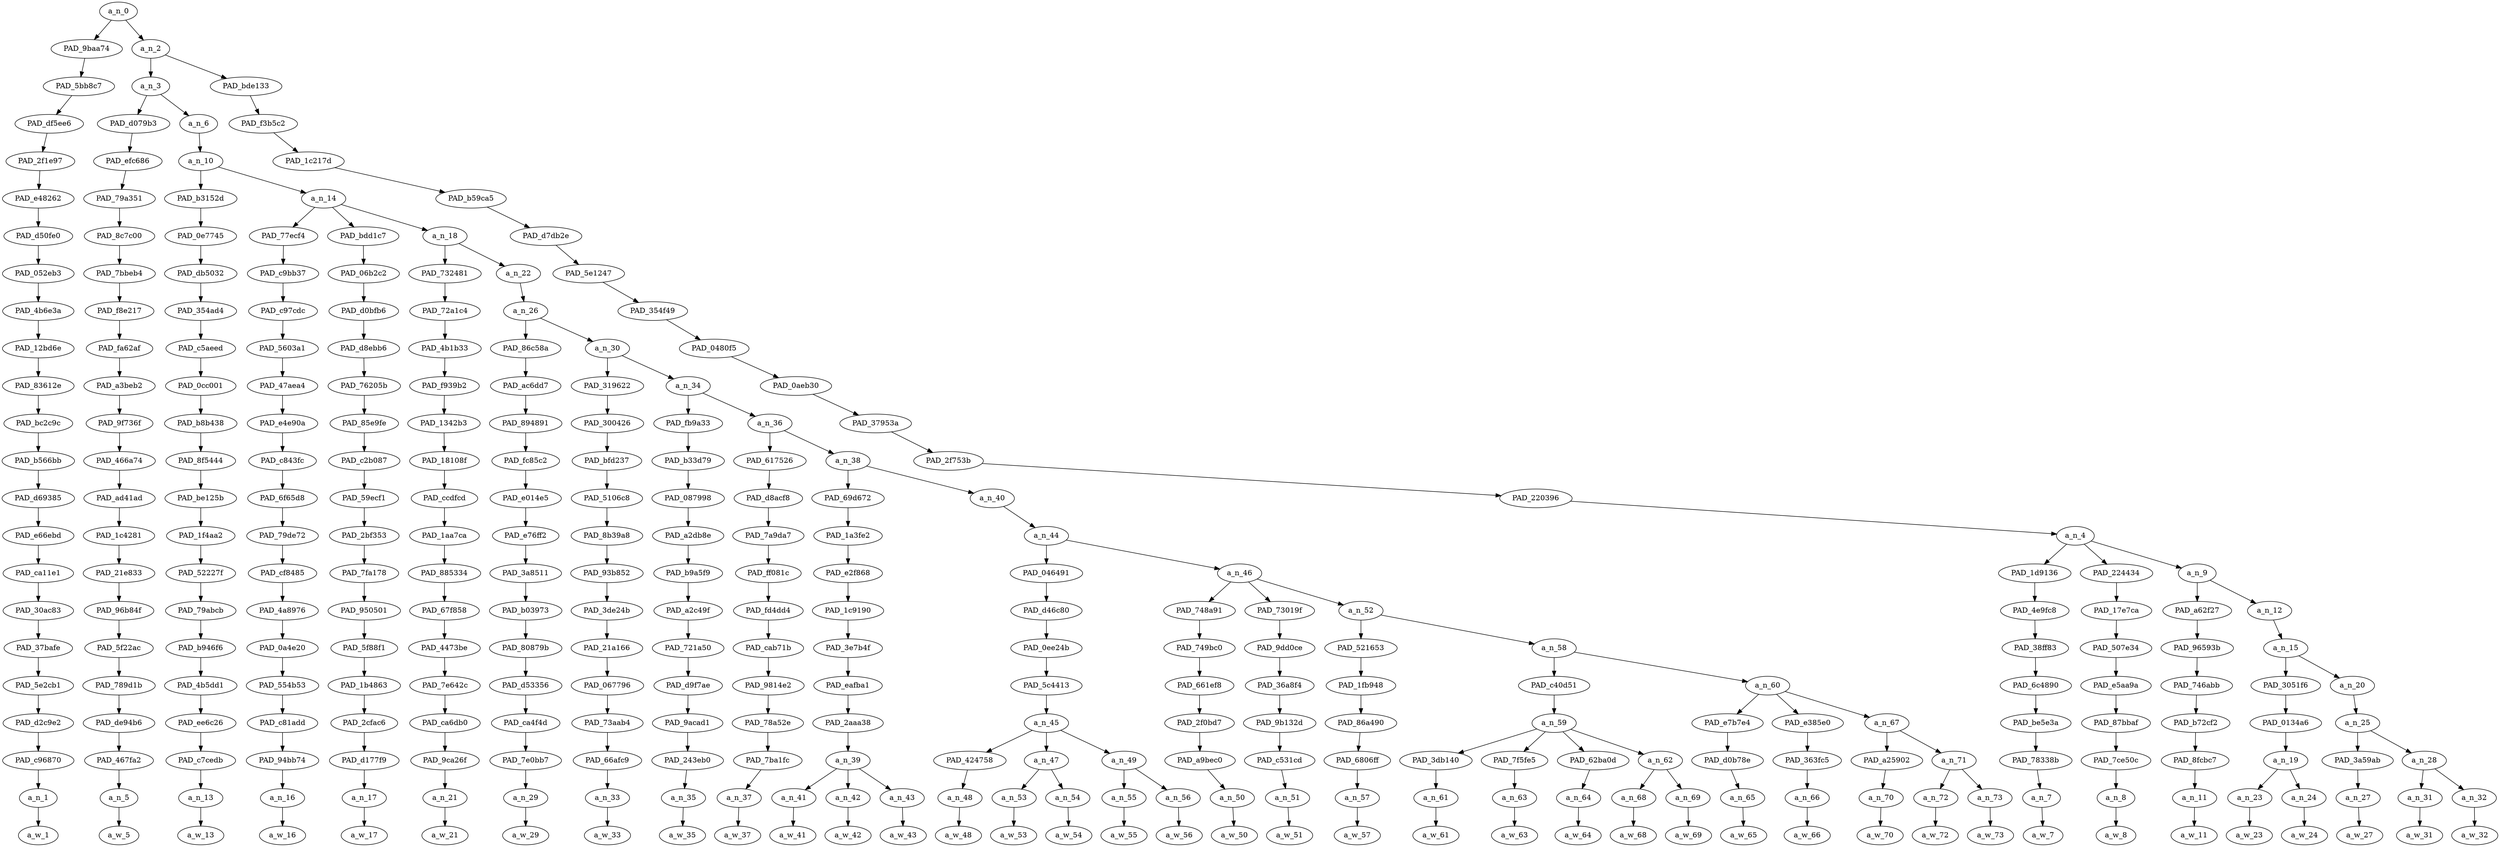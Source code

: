 strict digraph "" {
	a_n_0	[div_dir=1,
		index=0,
		level=22,
		pos="8.632302178276909,22!",
		text_span="[0, 1, 2, 3, 4, 5, 6, 7, 8, 9, 10, 11, 12, 13, 14, 15, 16, 17, 18, 19, 20, 21, 22, 23, 24, 25, 26, 27, 28, 29, 30, 31, 32, 33, 34, \
35, 36, 37, 38]",
		value=1.00000002];
	PAD_9baa74	[div_dir=1,
		index=0,
		level=21,
		pos="0.0,21!",
		text_span="[0]",
		value=0.03642906];
	a_n_0 -> PAD_9baa74;
	a_n_2	[div_dir=1,
		index=1,
		level=21,
		pos="17.264604356553818,21!",
		text_span="[1, 2, 3, 4, 5, 6, 7, 8, 9, 10, 11, 12, 13, 14, 15, 16, 17, 18, 19, 20, 21, 22, 23, 24, 25, 26, 27, 28, 29, 30, 31, 32, 33, 34, \
35, 36, 37, 38]",
		value=0.96317764];
	a_n_0 -> a_n_2;
	PAD_5bb8c7	[div_dir=1,
		index=0,
		level=20,
		pos="0.0,20!",
		text_span="[0]",
		value=0.03642906];
	PAD_9baa74 -> PAD_5bb8c7;
	PAD_df5ee6	[div_dir=1,
		index=0,
		level=19,
		pos="0.0,19!",
		text_span="[0]",
		value=0.03642906];
	PAD_5bb8c7 -> PAD_df5ee6;
	PAD_2f1e97	[div_dir=1,
		index=0,
		level=18,
		pos="0.0,18!",
		text_span="[0]",
		value=0.03642906];
	PAD_df5ee6 -> PAD_2f1e97;
	PAD_e48262	[div_dir=1,
		index=0,
		level=17,
		pos="0.0,17!",
		text_span="[0]",
		value=0.03642906];
	PAD_2f1e97 -> PAD_e48262;
	PAD_d50fe0	[div_dir=1,
		index=0,
		level=16,
		pos="0.0,16!",
		text_span="[0]",
		value=0.03642906];
	PAD_e48262 -> PAD_d50fe0;
	PAD_052eb3	[div_dir=1,
		index=0,
		level=15,
		pos="0.0,15!",
		text_span="[0]",
		value=0.03642906];
	PAD_d50fe0 -> PAD_052eb3;
	PAD_4b6e3a	[div_dir=1,
		index=0,
		level=14,
		pos="0.0,14!",
		text_span="[0]",
		value=0.03642906];
	PAD_052eb3 -> PAD_4b6e3a;
	PAD_12bd6e	[div_dir=1,
		index=0,
		level=13,
		pos="0.0,13!",
		text_span="[0]",
		value=0.03642906];
	PAD_4b6e3a -> PAD_12bd6e;
	PAD_83612e	[div_dir=1,
		index=0,
		level=12,
		pos="0.0,12!",
		text_span="[0]",
		value=0.03642906];
	PAD_12bd6e -> PAD_83612e;
	PAD_bc2c9c	[div_dir=1,
		index=0,
		level=11,
		pos="0.0,11!",
		text_span="[0]",
		value=0.03642906];
	PAD_83612e -> PAD_bc2c9c;
	PAD_b566bb	[div_dir=1,
		index=0,
		level=10,
		pos="0.0,10!",
		text_span="[0]",
		value=0.03642906];
	PAD_bc2c9c -> PAD_b566bb;
	PAD_d69385	[div_dir=1,
		index=0,
		level=9,
		pos="0.0,9!",
		text_span="[0]",
		value=0.03642906];
	PAD_b566bb -> PAD_d69385;
	PAD_e66ebd	[div_dir=1,
		index=0,
		level=8,
		pos="0.0,8!",
		text_span="[0]",
		value=0.03642906];
	PAD_d69385 -> PAD_e66ebd;
	PAD_ca11e1	[div_dir=1,
		index=0,
		level=7,
		pos="0.0,7!",
		text_span="[0]",
		value=0.03642906];
	PAD_e66ebd -> PAD_ca11e1;
	PAD_30ac83	[div_dir=1,
		index=0,
		level=6,
		pos="0.0,6!",
		text_span="[0]",
		value=0.03642906];
	PAD_ca11e1 -> PAD_30ac83;
	PAD_37bafe	[div_dir=1,
		index=0,
		level=5,
		pos="0.0,5!",
		text_span="[0]",
		value=0.03642906];
	PAD_30ac83 -> PAD_37bafe;
	PAD_5e2cb1	[div_dir=1,
		index=0,
		level=4,
		pos="0.0,4!",
		text_span="[0]",
		value=0.03642906];
	PAD_37bafe -> PAD_5e2cb1;
	PAD_d2c9e2	[div_dir=1,
		index=0,
		level=3,
		pos="0.0,3!",
		text_span="[0]",
		value=0.03642906];
	PAD_5e2cb1 -> PAD_d2c9e2;
	PAD_c96870	[div_dir=1,
		index=0,
		level=2,
		pos="0.0,2!",
		text_span="[0]",
		value=0.03642906];
	PAD_d2c9e2 -> PAD_c96870;
	a_n_1	[div_dir=1,
		index=0,
		level=1,
		pos="0.0,1!",
		text_span="[0]",
		value=0.03642906];
	PAD_c96870 -> a_n_1;
	a_w_1	[div_dir=0,
		index=0,
		level=0,
		pos="0,0!",
		text_span="[0]",
		value=whore];
	a_n_1 -> a_w_1;
	a_n_3	[div_dir=1,
		index=1,
		level=20,
		pos="2.091708713107639,20!",
		text_span="[1, 2, 3, 4, 5, 6, 7, 8, 9, 10, 11, 12, 13, 14, 15, 16, 17, 18, 19, 20, 21, 22, 23, 24, 25, 26, 27, 28, 29, 30]",
		value=0.81678436];
	a_n_2 -> a_n_3;
	PAD_bde133	[div_dir=1,
		index=2,
		level=20,
		pos="32.4375,20!",
		text_span="[31, 32, 33, 34, 35, 36, 37, 38]",
		value=0.14602729];
	a_n_2 -> PAD_bde133;
	PAD_d079b3	[div_dir=1,
		index=1,
		level=19,
		pos="1.0,19!",
		text_span="[1]",
		value=0.02075274];
	a_n_3 -> PAD_d079b3;
	a_n_6	[div_dir=1,
		index=2,
		level=19,
		pos="3.1834174262152777,19!",
		text_span="[2, 3, 4, 5, 6, 7, 8, 9, 10, 11, 12, 13, 14, 15, 16, 17, 18, 19, 20, 21, 22, 23, 24, 25, 26, 27, 28, 29, 30]",
		value=0.79571961];
	a_n_3 -> a_n_6;
	PAD_efc686	[div_dir=1,
		index=1,
		level=18,
		pos="1.0,18!",
		text_span="[1]",
		value=0.02075274];
	PAD_d079b3 -> PAD_efc686;
	PAD_79a351	[div_dir=1,
		index=1,
		level=17,
		pos="1.0,17!",
		text_span="[1]",
		value=0.02075274];
	PAD_efc686 -> PAD_79a351;
	PAD_8c7c00	[div_dir=1,
		index=1,
		level=16,
		pos="1.0,16!",
		text_span="[1]",
		value=0.02075274];
	PAD_79a351 -> PAD_8c7c00;
	PAD_7bbeb4	[div_dir=1,
		index=1,
		level=15,
		pos="1.0,15!",
		text_span="[1]",
		value=0.02075274];
	PAD_8c7c00 -> PAD_7bbeb4;
	PAD_f8e217	[div_dir=1,
		index=1,
		level=14,
		pos="1.0,14!",
		text_span="[1]",
		value=0.02075274];
	PAD_7bbeb4 -> PAD_f8e217;
	PAD_fa62af	[div_dir=1,
		index=1,
		level=13,
		pos="1.0,13!",
		text_span="[1]",
		value=0.02075274];
	PAD_f8e217 -> PAD_fa62af;
	PAD_a3beb2	[div_dir=1,
		index=1,
		level=12,
		pos="1.0,12!",
		text_span="[1]",
		value=0.02075274];
	PAD_fa62af -> PAD_a3beb2;
	PAD_9f736f	[div_dir=1,
		index=1,
		level=11,
		pos="1.0,11!",
		text_span="[1]",
		value=0.02075274];
	PAD_a3beb2 -> PAD_9f736f;
	PAD_466a74	[div_dir=1,
		index=1,
		level=10,
		pos="1.0,10!",
		text_span="[1]",
		value=0.02075274];
	PAD_9f736f -> PAD_466a74;
	PAD_ad41ad	[div_dir=1,
		index=1,
		level=9,
		pos="1.0,9!",
		text_span="[1]",
		value=0.02075274];
	PAD_466a74 -> PAD_ad41ad;
	PAD_1c4281	[div_dir=1,
		index=1,
		level=8,
		pos="1.0,8!",
		text_span="[1]",
		value=0.02075274];
	PAD_ad41ad -> PAD_1c4281;
	PAD_21e833	[div_dir=1,
		index=1,
		level=7,
		pos="1.0,7!",
		text_span="[1]",
		value=0.02075274];
	PAD_1c4281 -> PAD_21e833;
	PAD_96b84f	[div_dir=1,
		index=1,
		level=6,
		pos="1.0,6!",
		text_span="[1]",
		value=0.02075274];
	PAD_21e833 -> PAD_96b84f;
	PAD_5f22ac	[div_dir=1,
		index=1,
		level=5,
		pos="1.0,5!",
		text_span="[1]",
		value=0.02075274];
	PAD_96b84f -> PAD_5f22ac;
	PAD_789d1b	[div_dir=1,
		index=1,
		level=4,
		pos="1.0,4!",
		text_span="[1]",
		value=0.02075274];
	PAD_5f22ac -> PAD_789d1b;
	PAD_de94b6	[div_dir=1,
		index=1,
		level=3,
		pos="1.0,3!",
		text_span="[1]",
		value=0.02075274];
	PAD_789d1b -> PAD_de94b6;
	PAD_467fa2	[div_dir=1,
		index=1,
		level=2,
		pos="1.0,2!",
		text_span="[1]",
		value=0.02075274];
	PAD_de94b6 -> PAD_467fa2;
	a_n_5	[div_dir=1,
		index=1,
		level=1,
		pos="1.0,1!",
		text_span="[1]",
		value=0.02075274];
	PAD_467fa2 -> a_n_5;
	a_w_5	[div_dir=0,
		index=1,
		level=0,
		pos="1,0!",
		text_span="[1]",
		value=says];
	a_n_5 -> a_w_5;
	a_n_10	[div_dir=1,
		index=2,
		level=18,
		pos="3.1834174262152777,18!",
		text_span="[2, 3, 4, 5, 6, 7, 8, 9, 10, 11, 12, 13, 14, 15, 16, 17, 18, 19, 20, 21, 22, 23, 24, 25, 26, 27, 28, 29, 30]",
		value=0.79540551];
	a_n_6 -> a_n_10;
	PAD_b3152d	[div_dir=1,
		index=2,
		level=17,
		pos="2.0,17!",
		text_span="[2]",
		value=0.01582481];
	a_n_10 -> PAD_b3152d;
	a_n_14	[div_dir=1,
		index=3,
		level=17,
		pos="4.366834852430555,17!",
		text_span="[3, 4, 5, 6, 7, 8, 9, 10, 11, 12, 13, 14, 15, 16, 17, 18, 19, 20, 21, 22, 23, 24, 25, 26, 27, 28, 29, 30]",
		value=0.77926660];
	a_n_10 -> a_n_14;
	PAD_0e7745	[div_dir=1,
		index=2,
		level=16,
		pos="2.0,16!",
		text_span="[2]",
		value=0.01582481];
	PAD_b3152d -> PAD_0e7745;
	PAD_db5032	[div_dir=1,
		index=2,
		level=15,
		pos="2.0,15!",
		text_span="[2]",
		value=0.01582481];
	PAD_0e7745 -> PAD_db5032;
	PAD_354ad4	[div_dir=1,
		index=2,
		level=14,
		pos="2.0,14!",
		text_span="[2]",
		value=0.01582481];
	PAD_db5032 -> PAD_354ad4;
	PAD_c5aeed	[div_dir=1,
		index=2,
		level=13,
		pos="2.0,13!",
		text_span="[2]",
		value=0.01582481];
	PAD_354ad4 -> PAD_c5aeed;
	PAD_0cc001	[div_dir=1,
		index=2,
		level=12,
		pos="2.0,12!",
		text_span="[2]",
		value=0.01582481];
	PAD_c5aeed -> PAD_0cc001;
	PAD_b8b438	[div_dir=1,
		index=2,
		level=11,
		pos="2.0,11!",
		text_span="[2]",
		value=0.01582481];
	PAD_0cc001 -> PAD_b8b438;
	PAD_8f5444	[div_dir=1,
		index=2,
		level=10,
		pos="2.0,10!",
		text_span="[2]",
		value=0.01582481];
	PAD_b8b438 -> PAD_8f5444;
	PAD_be125b	[div_dir=1,
		index=2,
		level=9,
		pos="2.0,9!",
		text_span="[2]",
		value=0.01582481];
	PAD_8f5444 -> PAD_be125b;
	PAD_1f4aa2	[div_dir=1,
		index=2,
		level=8,
		pos="2.0,8!",
		text_span="[2]",
		value=0.01582481];
	PAD_be125b -> PAD_1f4aa2;
	PAD_52227f	[div_dir=1,
		index=2,
		level=7,
		pos="2.0,7!",
		text_span="[2]",
		value=0.01582481];
	PAD_1f4aa2 -> PAD_52227f;
	PAD_79abcb	[div_dir=1,
		index=2,
		level=6,
		pos="2.0,6!",
		text_span="[2]",
		value=0.01582481];
	PAD_52227f -> PAD_79abcb;
	PAD_b946f6	[div_dir=1,
		index=2,
		level=5,
		pos="2.0,5!",
		text_span="[2]",
		value=0.01582481];
	PAD_79abcb -> PAD_b946f6;
	PAD_4b5dd1	[div_dir=1,
		index=2,
		level=4,
		pos="2.0,4!",
		text_span="[2]",
		value=0.01582481];
	PAD_b946f6 -> PAD_4b5dd1;
	PAD_ee6c26	[div_dir=1,
		index=2,
		level=3,
		pos="2.0,3!",
		text_span="[2]",
		value=0.01582481];
	PAD_4b5dd1 -> PAD_ee6c26;
	PAD_c7cedb	[div_dir=1,
		index=2,
		level=2,
		pos="2.0,2!",
		text_span="[2]",
		value=0.01582481];
	PAD_ee6c26 -> PAD_c7cedb;
	a_n_13	[div_dir=1,
		index=2,
		level=1,
		pos="2.0,1!",
		text_span="[2]",
		value=0.01582481];
	PAD_c7cedb -> a_n_13;
	a_w_13	[div_dir=0,
		index=2,
		level=0,
		pos="2,0!",
		text_span="[2]",
		value=she];
	a_n_13 -> a_w_13;
	PAD_77ecf4	[div_dir=-1,
		index=3,
		level=16,
		pos="3.0,16!",
		text_span="[3]",
		value=0.01552292];
	a_n_14 -> PAD_77ecf4;
	PAD_bdd1c7	[div_dir=-1,
		index=4,
		level=16,
		pos="4.0,16!",
		text_span="[4]",
		value=0.01274208];
	a_n_14 -> PAD_bdd1c7;
	a_n_18	[div_dir=1,
		index=5,
		level=16,
		pos="6.100504557291666,16!",
		text_span="[5, 6, 7, 8, 9, 10, 11, 12, 13, 14, 15, 16, 17, 18, 19, 20, 21, 22, 23, 24, 25, 26, 27, 28, 29, 30]",
		value=0.75070106];
	a_n_14 -> a_n_18;
	PAD_c9bb37	[div_dir=-1,
		index=3,
		level=15,
		pos="3.0,15!",
		text_span="[3]",
		value=0.01552292];
	PAD_77ecf4 -> PAD_c9bb37;
	PAD_c97cdc	[div_dir=-1,
		index=3,
		level=14,
		pos="3.0,14!",
		text_span="[3]",
		value=0.01552292];
	PAD_c9bb37 -> PAD_c97cdc;
	PAD_5603a1	[div_dir=-1,
		index=3,
		level=13,
		pos="3.0,13!",
		text_span="[3]",
		value=0.01552292];
	PAD_c97cdc -> PAD_5603a1;
	PAD_47aea4	[div_dir=-1,
		index=3,
		level=12,
		pos="3.0,12!",
		text_span="[3]",
		value=0.01552292];
	PAD_5603a1 -> PAD_47aea4;
	PAD_e4e90a	[div_dir=-1,
		index=3,
		level=11,
		pos="3.0,11!",
		text_span="[3]",
		value=0.01552292];
	PAD_47aea4 -> PAD_e4e90a;
	PAD_c843fc	[div_dir=-1,
		index=3,
		level=10,
		pos="3.0,10!",
		text_span="[3]",
		value=0.01552292];
	PAD_e4e90a -> PAD_c843fc;
	PAD_6f65d8	[div_dir=-1,
		index=3,
		level=9,
		pos="3.0,9!",
		text_span="[3]",
		value=0.01552292];
	PAD_c843fc -> PAD_6f65d8;
	PAD_79de72	[div_dir=-1,
		index=3,
		level=8,
		pos="3.0,8!",
		text_span="[3]",
		value=0.01552292];
	PAD_6f65d8 -> PAD_79de72;
	PAD_cf8485	[div_dir=-1,
		index=3,
		level=7,
		pos="3.0,7!",
		text_span="[3]",
		value=0.01552292];
	PAD_79de72 -> PAD_cf8485;
	PAD_4a8976	[div_dir=-1,
		index=3,
		level=6,
		pos="3.0,6!",
		text_span="[3]",
		value=0.01552292];
	PAD_cf8485 -> PAD_4a8976;
	PAD_0a4e20	[div_dir=-1,
		index=3,
		level=5,
		pos="3.0,5!",
		text_span="[3]",
		value=0.01552292];
	PAD_4a8976 -> PAD_0a4e20;
	PAD_554b53	[div_dir=-1,
		index=3,
		level=4,
		pos="3.0,4!",
		text_span="[3]",
		value=0.01552292];
	PAD_0a4e20 -> PAD_554b53;
	PAD_c81add	[div_dir=-1,
		index=3,
		level=3,
		pos="3.0,3!",
		text_span="[3]",
		value=0.01552292];
	PAD_554b53 -> PAD_c81add;
	PAD_94bb74	[div_dir=-1,
		index=3,
		level=2,
		pos="3.0,2!",
		text_span="[3]",
		value=0.01552292];
	PAD_c81add -> PAD_94bb74;
	a_n_16	[div_dir=-1,
		index=3,
		level=1,
		pos="3.0,1!",
		text_span="[3]",
		value=0.01552292];
	PAD_94bb74 -> a_n_16;
	a_w_16	[div_dir=0,
		index=3,
		level=0,
		pos="3,0!",
		text_span="[3]",
		value=does];
	a_n_16 -> a_w_16;
	PAD_06b2c2	[div_dir=-1,
		index=4,
		level=15,
		pos="4.0,15!",
		text_span="[4]",
		value=0.01274208];
	PAD_bdd1c7 -> PAD_06b2c2;
	PAD_d0bfb6	[div_dir=-1,
		index=4,
		level=14,
		pos="4.0,14!",
		text_span="[4]",
		value=0.01274208];
	PAD_06b2c2 -> PAD_d0bfb6;
	PAD_d8ebb6	[div_dir=-1,
		index=4,
		level=13,
		pos="4.0,13!",
		text_span="[4]",
		value=0.01274208];
	PAD_d0bfb6 -> PAD_d8ebb6;
	PAD_76205b	[div_dir=-1,
		index=4,
		level=12,
		pos="4.0,12!",
		text_span="[4]",
		value=0.01274208];
	PAD_d8ebb6 -> PAD_76205b;
	PAD_85e9fe	[div_dir=-1,
		index=4,
		level=11,
		pos="4.0,11!",
		text_span="[4]",
		value=0.01274208];
	PAD_76205b -> PAD_85e9fe;
	PAD_c2b087	[div_dir=-1,
		index=4,
		level=10,
		pos="4.0,10!",
		text_span="[4]",
		value=0.01274208];
	PAD_85e9fe -> PAD_c2b087;
	PAD_59ecf1	[div_dir=-1,
		index=4,
		level=9,
		pos="4.0,9!",
		text_span="[4]",
		value=0.01274208];
	PAD_c2b087 -> PAD_59ecf1;
	PAD_2bf353	[div_dir=-1,
		index=4,
		level=8,
		pos="4.0,8!",
		text_span="[4]",
		value=0.01274208];
	PAD_59ecf1 -> PAD_2bf353;
	PAD_7fa178	[div_dir=-1,
		index=4,
		level=7,
		pos="4.0,7!",
		text_span="[4]",
		value=0.01274208];
	PAD_2bf353 -> PAD_7fa178;
	PAD_950501	[div_dir=-1,
		index=4,
		level=6,
		pos="4.0,6!",
		text_span="[4]",
		value=0.01274208];
	PAD_7fa178 -> PAD_950501;
	PAD_5f88f1	[div_dir=-1,
		index=4,
		level=5,
		pos="4.0,5!",
		text_span="[4]",
		value=0.01274208];
	PAD_950501 -> PAD_5f88f1;
	PAD_1b4863	[div_dir=-1,
		index=4,
		level=4,
		pos="4.0,4!",
		text_span="[4]",
		value=0.01274208];
	PAD_5f88f1 -> PAD_1b4863;
	PAD_2cfac6	[div_dir=-1,
		index=4,
		level=3,
		pos="4.0,3!",
		text_span="[4]",
		value=0.01274208];
	PAD_1b4863 -> PAD_2cfac6;
	PAD_d177f9	[div_dir=-1,
		index=4,
		level=2,
		pos="4.0,2!",
		text_span="[4]",
		value=0.01274208];
	PAD_2cfac6 -> PAD_d177f9;
	a_n_17	[div_dir=-1,
		index=4,
		level=1,
		pos="4.0,1!",
		text_span="[4]",
		value=0.01274208];
	PAD_d177f9 -> a_n_17;
	a_w_17	[div_dir=0,
		index=4,
		level=0,
		pos="4,0!",
		text_span="[4]",
		value=not];
	a_n_17 -> a_w_17;
	PAD_732481	[div_dir=1,
		index=5,
		level=15,
		pos="5.0,15!",
		text_span="[5]",
		value=0.01334664];
	a_n_18 -> PAD_732481;
	a_n_22	[div_dir=1,
		index=6,
		level=15,
		pos="7.201009114583333,15!",
		text_span="[6, 7, 8, 9, 10, 11, 12, 13, 14, 15, 16, 17, 18, 19, 20, 21, 22, 23, 24, 25, 26, 27, 28, 29, 30]",
		value=0.73703182];
	a_n_18 -> a_n_22;
	PAD_72a1c4	[div_dir=1,
		index=5,
		level=14,
		pos="5.0,14!",
		text_span="[5]",
		value=0.01334664];
	PAD_732481 -> PAD_72a1c4;
	PAD_4b1b33	[div_dir=1,
		index=5,
		level=13,
		pos="5.0,13!",
		text_span="[5]",
		value=0.01334664];
	PAD_72a1c4 -> PAD_4b1b33;
	PAD_f939b2	[div_dir=1,
		index=5,
		level=12,
		pos="5.0,12!",
		text_span="[5]",
		value=0.01334664];
	PAD_4b1b33 -> PAD_f939b2;
	PAD_1342b3	[div_dir=1,
		index=5,
		level=11,
		pos="5.0,11!",
		text_span="[5]",
		value=0.01334664];
	PAD_f939b2 -> PAD_1342b3;
	PAD_18108f	[div_dir=1,
		index=5,
		level=10,
		pos="5.0,10!",
		text_span="[5]",
		value=0.01334664];
	PAD_1342b3 -> PAD_18108f;
	PAD_ccdfcd	[div_dir=1,
		index=5,
		level=9,
		pos="5.0,9!",
		text_span="[5]",
		value=0.01334664];
	PAD_18108f -> PAD_ccdfcd;
	PAD_1aa7ca	[div_dir=1,
		index=5,
		level=8,
		pos="5.0,8!",
		text_span="[5]",
		value=0.01334664];
	PAD_ccdfcd -> PAD_1aa7ca;
	PAD_885334	[div_dir=1,
		index=5,
		level=7,
		pos="5.0,7!",
		text_span="[5]",
		value=0.01334664];
	PAD_1aa7ca -> PAD_885334;
	PAD_67f858	[div_dir=1,
		index=5,
		level=6,
		pos="5.0,6!",
		text_span="[5]",
		value=0.01334664];
	PAD_885334 -> PAD_67f858;
	PAD_4473be	[div_dir=1,
		index=5,
		level=5,
		pos="5.0,5!",
		text_span="[5]",
		value=0.01334664];
	PAD_67f858 -> PAD_4473be;
	PAD_7e642c	[div_dir=1,
		index=5,
		level=4,
		pos="5.0,4!",
		text_span="[5]",
		value=0.01334664];
	PAD_4473be -> PAD_7e642c;
	PAD_ca6db0	[div_dir=1,
		index=5,
		level=3,
		pos="5.0,3!",
		text_span="[5]",
		value=0.01334664];
	PAD_7e642c -> PAD_ca6db0;
	PAD_9ca26f	[div_dir=1,
		index=5,
		level=2,
		pos="5.0,2!",
		text_span="[5]",
		value=0.01334664];
	PAD_ca6db0 -> PAD_9ca26f;
	a_n_21	[div_dir=1,
		index=5,
		level=1,
		pos="5.0,1!",
		text_span="[5]",
		value=0.01334664];
	PAD_9ca26f -> a_n_21;
	a_w_21	[div_dir=0,
		index=5,
		level=0,
		pos="5,0!",
		text_span="[5]",
		value=want];
	a_n_21 -> a_w_21;
	a_n_26	[div_dir=1,
		index=6,
		level=14,
		pos="7.201009114583333,14!",
		text_span="[6, 7, 8, 9, 10, 11, 12, 13, 14, 15, 16, 17, 18, 19, 20, 21, 22, 23, 24, 25, 26, 27, 28, 29, 30]",
		value=0.73672112];
	a_n_22 -> a_n_26;
	PAD_86c58a	[div_dir=1,
		index=6,
		level=13,
		pos="6.0,13!",
		text_span="[6]",
		value=0.01120707];
	a_n_26 -> PAD_86c58a;
	a_n_30	[div_dir=1,
		index=7,
		level=13,
		pos="8.402018229166666,13!",
		text_span="[7, 8, 9, 10, 11, 12, 13, 14, 15, 16, 17, 18, 19, 20, 21, 22, 23, 24, 25, 26, 27, 28, 29, 30]",
		value=0.72520336];
	a_n_26 -> a_n_30;
	PAD_ac6dd7	[div_dir=1,
		index=6,
		level=12,
		pos="6.0,12!",
		text_span="[6]",
		value=0.01120707];
	PAD_86c58a -> PAD_ac6dd7;
	PAD_894891	[div_dir=1,
		index=6,
		level=11,
		pos="6.0,11!",
		text_span="[6]",
		value=0.01120707];
	PAD_ac6dd7 -> PAD_894891;
	PAD_fc85c2	[div_dir=1,
		index=6,
		level=10,
		pos="6.0,10!",
		text_span="[6]",
		value=0.01120707];
	PAD_894891 -> PAD_fc85c2;
	PAD_e014e5	[div_dir=1,
		index=6,
		level=9,
		pos="6.0,9!",
		text_span="[6]",
		value=0.01120707];
	PAD_fc85c2 -> PAD_e014e5;
	PAD_e76ff2	[div_dir=1,
		index=6,
		level=8,
		pos="6.0,8!",
		text_span="[6]",
		value=0.01120707];
	PAD_e014e5 -> PAD_e76ff2;
	PAD_3a8511	[div_dir=1,
		index=6,
		level=7,
		pos="6.0,7!",
		text_span="[6]",
		value=0.01120707];
	PAD_e76ff2 -> PAD_3a8511;
	PAD_b03973	[div_dir=1,
		index=6,
		level=6,
		pos="6.0,6!",
		text_span="[6]",
		value=0.01120707];
	PAD_3a8511 -> PAD_b03973;
	PAD_80879b	[div_dir=1,
		index=6,
		level=5,
		pos="6.0,5!",
		text_span="[6]",
		value=0.01120707];
	PAD_b03973 -> PAD_80879b;
	PAD_d53356	[div_dir=1,
		index=6,
		level=4,
		pos="6.0,4!",
		text_span="[6]",
		value=0.01120707];
	PAD_80879b -> PAD_d53356;
	PAD_ca4f4d	[div_dir=1,
		index=6,
		level=3,
		pos="6.0,3!",
		text_span="[6]",
		value=0.01120707];
	PAD_d53356 -> PAD_ca4f4d;
	PAD_7e0bb7	[div_dir=1,
		index=6,
		level=2,
		pos="6.0,2!",
		text_span="[6]",
		value=0.01120707];
	PAD_ca4f4d -> PAD_7e0bb7;
	a_n_29	[div_dir=1,
		index=6,
		level=1,
		pos="6.0,1!",
		text_span="[6]",
		value=0.01120707];
	PAD_7e0bb7 -> a_n_29;
	a_w_29	[div_dir=0,
		index=6,
		level=0,
		pos="6,0!",
		text_span="[6]",
		value=to];
	a_n_29 -> a_w_29;
	PAD_319622	[div_dir=1,
		index=7,
		level=12,
		pos="7.0,12!",
		text_span="[7]",
		value=0.01328358];
	a_n_30 -> PAD_319622;
	a_n_34	[div_dir=1,
		index=8,
		level=12,
		pos="9.804036458333332,12!",
		text_span="[8, 9, 10, 11, 12, 13, 14, 15, 16, 17, 18, 19, 20, 21, 22, 23, 24, 25, 26, 27, 28, 29, 30]",
		value=0.71160616];
	a_n_30 -> a_n_34;
	PAD_300426	[div_dir=1,
		index=7,
		level=11,
		pos="7.0,11!",
		text_span="[7]",
		value=0.01328358];
	PAD_319622 -> PAD_300426;
	PAD_bfd237	[div_dir=1,
		index=7,
		level=10,
		pos="7.0,10!",
		text_span="[7]",
		value=0.01328358];
	PAD_300426 -> PAD_bfd237;
	PAD_5106c8	[div_dir=1,
		index=7,
		level=9,
		pos="7.0,9!",
		text_span="[7]",
		value=0.01328358];
	PAD_bfd237 -> PAD_5106c8;
	PAD_8b39a8	[div_dir=1,
		index=7,
		level=8,
		pos="7.0,8!",
		text_span="[7]",
		value=0.01328358];
	PAD_5106c8 -> PAD_8b39a8;
	PAD_93b852	[div_dir=1,
		index=7,
		level=7,
		pos="7.0,7!",
		text_span="[7]",
		value=0.01328358];
	PAD_8b39a8 -> PAD_93b852;
	PAD_3de24b	[div_dir=1,
		index=7,
		level=6,
		pos="7.0,6!",
		text_span="[7]",
		value=0.01328358];
	PAD_93b852 -> PAD_3de24b;
	PAD_21a166	[div_dir=1,
		index=7,
		level=5,
		pos="7.0,5!",
		text_span="[7]",
		value=0.01328358];
	PAD_3de24b -> PAD_21a166;
	PAD_067796	[div_dir=1,
		index=7,
		level=4,
		pos="7.0,4!",
		text_span="[7]",
		value=0.01328358];
	PAD_21a166 -> PAD_067796;
	PAD_73aab4	[div_dir=1,
		index=7,
		level=3,
		pos="7.0,3!",
		text_span="[7]",
		value=0.01328358];
	PAD_067796 -> PAD_73aab4;
	PAD_66afc9	[div_dir=1,
		index=7,
		level=2,
		pos="7.0,2!",
		text_span="[7]",
		value=0.01328358];
	PAD_73aab4 -> PAD_66afc9;
	a_n_33	[div_dir=1,
		index=7,
		level=1,
		pos="7.0,1!",
		text_span="[7]",
		value=0.01328358];
	PAD_66afc9 -> a_n_33;
	a_w_33	[div_dir=0,
		index=7,
		level=0,
		pos="7,0!",
		text_span="[7]",
		value=get];
	a_n_33 -> a_w_33;
	PAD_fb9a33	[div_dir=1,
		index=8,
		level=11,
		pos="8.0,11!",
		text_span="[8]",
		value=0.02028253];
	a_n_34 -> PAD_fb9a33;
	a_n_36	[div_dir=1,
		index=9,
		level=11,
		pos="11.608072916666666,11!",
		text_span="[9, 10, 11, 12, 13, 14, 15, 16, 17, 18, 19, 20, 21, 22, 23, 24, 25, 26, 27, 28, 29, 30]",
		value=0.69102278];
	a_n_34 -> a_n_36;
	PAD_b33d79	[div_dir=1,
		index=8,
		level=10,
		pos="8.0,10!",
		text_span="[8]",
		value=0.02028253];
	PAD_fb9a33 -> PAD_b33d79;
	PAD_087998	[div_dir=1,
		index=8,
		level=9,
		pos="8.0,9!",
		text_span="[8]",
		value=0.02028253];
	PAD_b33d79 -> PAD_087998;
	PAD_a2db8e	[div_dir=1,
		index=8,
		level=8,
		pos="8.0,8!",
		text_span="[8]",
		value=0.02028253];
	PAD_087998 -> PAD_a2db8e;
	PAD_b9a5f9	[div_dir=1,
		index=8,
		level=7,
		pos="8.0,7!",
		text_span="[8]",
		value=0.02028253];
	PAD_a2db8e -> PAD_b9a5f9;
	PAD_a2c49f	[div_dir=1,
		index=8,
		level=6,
		pos="8.0,6!",
		text_span="[8]",
		value=0.02028253];
	PAD_b9a5f9 -> PAD_a2c49f;
	PAD_721a50	[div_dir=1,
		index=8,
		level=5,
		pos="8.0,5!",
		text_span="[8]",
		value=0.02028253];
	PAD_a2c49f -> PAD_721a50;
	PAD_d9f7ae	[div_dir=1,
		index=8,
		level=4,
		pos="8.0,4!",
		text_span="[8]",
		value=0.02028253];
	PAD_721a50 -> PAD_d9f7ae;
	PAD_9acad1	[div_dir=1,
		index=8,
		level=3,
		pos="8.0,3!",
		text_span="[8]",
		value=0.02028253];
	PAD_d9f7ae -> PAD_9acad1;
	PAD_243eb0	[div_dir=1,
		index=8,
		level=2,
		pos="8.0,2!",
		text_span="[8]",
		value=0.02028253];
	PAD_9acad1 -> PAD_243eb0;
	a_n_35	[div_dir=1,
		index=8,
		level=1,
		pos="8.0,1!",
		text_span="[8]",
		value=0.02028253];
	PAD_243eb0 -> a_n_35;
	a_w_35	[div_dir=0,
		index=8,
		level=0,
		pos="8,0!",
		text_span="[8]",
		value=fucked];
	a_n_35 -> a_w_35;
	PAD_617526	[div_dir=1,
		index=9,
		level=10,
		pos="9.0,10!",
		text_span="[9]",
		value=0.01584291];
	a_n_36 -> PAD_617526;
	a_n_38	[div_dir=1,
		index=10,
		level=10,
		pos="14.216145833333332,10!",
		text_span="[10, 11, 12, 13, 14, 15, 16, 17, 18, 19, 20, 21, 22, 23, 24, 25, 26, 27, 28, 29, 30]",
		value=0.67488390];
	a_n_36 -> a_n_38;
	PAD_d8acf8	[div_dir=1,
		index=9,
		level=9,
		pos="9.0,9!",
		text_span="[9]",
		value=0.01584291];
	PAD_617526 -> PAD_d8acf8;
	PAD_7a9da7	[div_dir=1,
		index=9,
		level=8,
		pos="9.0,8!",
		text_span="[9]",
		value=0.01584291];
	PAD_d8acf8 -> PAD_7a9da7;
	PAD_ff081c	[div_dir=1,
		index=9,
		level=7,
		pos="9.0,7!",
		text_span="[9]",
		value=0.01584291];
	PAD_7a9da7 -> PAD_ff081c;
	PAD_fd4dd4	[div_dir=1,
		index=9,
		level=6,
		pos="9.0,6!",
		text_span="[9]",
		value=0.01584291];
	PAD_ff081c -> PAD_fd4dd4;
	PAD_cab71b	[div_dir=1,
		index=9,
		level=5,
		pos="9.0,5!",
		text_span="[9]",
		value=0.01584291];
	PAD_fd4dd4 -> PAD_cab71b;
	PAD_9814e2	[div_dir=1,
		index=9,
		level=4,
		pos="9.0,4!",
		text_span="[9]",
		value=0.01584291];
	PAD_cab71b -> PAD_9814e2;
	PAD_78a52e	[div_dir=1,
		index=9,
		level=3,
		pos="9.0,3!",
		text_span="[9]",
		value=0.01584291];
	PAD_9814e2 -> PAD_78a52e;
	PAD_7ba1fc	[div_dir=1,
		index=9,
		level=2,
		pos="9.0,2!",
		text_span="[9]",
		value=0.01584291];
	PAD_78a52e -> PAD_7ba1fc;
	a_n_37	[div_dir=1,
		index=9,
		level=1,
		pos="9.0,1!",
		text_span="[9]",
		value=0.01584291];
	PAD_7ba1fc -> a_n_37;
	a_w_37	[div_dir=0,
		index=9,
		level=0,
		pos="9,0!",
		text_span="[9]",
		value=by];
	a_n_37 -> a_w_37;
	PAD_69d672	[div_dir=1,
		index=10,
		level=9,
		pos="11.0,9!",
		text_span="[10, 11, 12]",
		value=0.17195820];
	a_n_38 -> PAD_69d672;
	a_n_40	[div_dir=1,
		index=11,
		level=9,
		pos="17.432291666666664,9!",
		text_span="[13, 14, 15, 16, 17, 18, 19, 20, 21, 22, 23, 24, 25, 26, 27, 28, 29, 30]",
		value=0.50264089];
	a_n_38 -> a_n_40;
	PAD_1a3fe2	[div_dir=1,
		index=10,
		level=8,
		pos="11.0,8!",
		text_span="[10, 11, 12]",
		value=0.17195820];
	PAD_69d672 -> PAD_1a3fe2;
	PAD_e2f868	[div_dir=1,
		index=10,
		level=7,
		pos="11.0,7!",
		text_span="[10, 11, 12]",
		value=0.17195820];
	PAD_1a3fe2 -> PAD_e2f868;
	PAD_1c9190	[div_dir=1,
		index=10,
		level=6,
		pos="11.0,6!",
		text_span="[10, 11, 12]",
		value=0.17195820];
	PAD_e2f868 -> PAD_1c9190;
	PAD_3e7b4f	[div_dir=1,
		index=10,
		level=5,
		pos="11.0,5!",
		text_span="[10, 11, 12]",
		value=0.17195820];
	PAD_1c9190 -> PAD_3e7b4f;
	PAD_eafba1	[div_dir=1,
		index=10,
		level=4,
		pos="11.0,4!",
		text_span="[10, 11, 12]",
		value=0.17195820];
	PAD_3e7b4f -> PAD_eafba1;
	PAD_2aaa38	[div_dir=1,
		index=10,
		level=3,
		pos="11.0,3!",
		text_span="[10, 11, 12]",
		value=0.17195820];
	PAD_eafba1 -> PAD_2aaa38;
	a_n_39	[div_dir=1,
		index=10,
		level=2,
		pos="11.0,2!",
		text_span="[10, 11, 12]",
		value=0.17195820];
	PAD_2aaa38 -> a_n_39;
	a_n_41	[div_dir=1,
		index=10,
		level=1,
		pos="10.0,1!",
		text_span="[10]",
		value=0.02171270];
	a_n_39 -> a_n_41;
	a_n_42	[div_dir=1,
		index=11,
		level=1,
		pos="11.0,1!",
		text_span="[11]",
		value=0.04626836];
	a_n_39 -> a_n_42;
	a_n_43	[div_dir=1,
		index=12,
		level=1,
		pos="12.0,1!",
		text_span="[12]",
		value=0.10368848];
	a_n_39 -> a_n_43;
	a_w_41	[div_dir=0,
		index=10,
		level=0,
		pos="10,0!",
		text_span="[10]",
		value=likely];
	a_n_41 -> a_w_41;
	a_w_42	[div_dir=0,
		index=11,
		level=0,
		pos="11,0!",
		text_span="[11]",
		value=diseased];
	a_n_42 -> a_w_42;
	a_w_43	[div_dir=0,
		index=12,
		level=0,
		pos="12,0!",
		text_span="[12]",
		value=faggots];
	a_n_43 -> a_w_43;
	a_n_44	[div_dir=1,
		index=11,
		level=8,
		pos="17.432291666666664,8!",
		text_span="[13, 14, 15, 16, 17, 18, 19, 20, 21, 22, 23, 24, 25, 26, 27, 28, 29, 30]",
		value=0.50246711];
	a_n_40 -> a_n_44;
	PAD_046491	[div_dir=1,
		index=11,
		level=7,
		pos="15.0,7!",
		text_span="[13, 14, 15, 16, 17]",
		value=0.20324861];
	a_n_44 -> PAD_046491;
	a_n_46	[div_dir=1,
		index=12,
		level=7,
		pos="19.864583333333332,7!",
		text_span="[18, 19, 20, 21, 22, 23, 24, 25, 26, 27, 28, 29, 30]",
		value=0.29904471];
	a_n_44 -> a_n_46;
	PAD_d46c80	[div_dir=1,
		index=11,
		level=6,
		pos="15.0,6!",
		text_span="[13, 14, 15, 16, 17]",
		value=0.20324861];
	PAD_046491 -> PAD_d46c80;
	PAD_0ee24b	[div_dir=1,
		index=11,
		level=5,
		pos="15.0,5!",
		text_span="[13, 14, 15, 16, 17]",
		value=0.20324861];
	PAD_d46c80 -> PAD_0ee24b;
	PAD_5c4413	[div_dir=1,
		index=11,
		level=4,
		pos="15.0,4!",
		text_span="[13, 14, 15, 16, 17]",
		value=0.20324861];
	PAD_0ee24b -> PAD_5c4413;
	a_n_45	[div_dir=1,
		index=11,
		level=3,
		pos="15.0,3!",
		text_span="[13, 14, 15, 16, 17]",
		value=0.20324861];
	PAD_5c4413 -> a_n_45;
	PAD_424758	[div_dir=-1,
		index=12,
		level=2,
		pos="15.0,2!",
		text_span="[15]",
		value=0.01924441];
	a_n_45 -> PAD_424758;
	a_n_47	[div_dir=1,
		index=11,
		level=2,
		pos="13.5,2!",
		text_span="[13, 14]",
		value=0.08858636];
	a_n_45 -> a_n_47;
	a_n_49	[div_dir=1,
		index=13,
		level=2,
		pos="16.5,2!",
		text_span="[16, 17]",
		value=0.09522121];
	a_n_45 -> a_n_49;
	a_n_48	[div_dir=-1,
		index=15,
		level=1,
		pos="15.0,1!",
		text_span="[15]",
		value=0.01924441];
	PAD_424758 -> a_n_48;
	a_w_48	[div_dir=0,
		index=15,
		level=0,
		pos="15,0!",
		text_span="[15]",
		value=and];
	a_n_48 -> a_w_48;
	a_n_53	[div_dir=-1,
		index=13,
		level=1,
		pos="13.0,1!",
		text_span="[13]",
		value=0.02334524];
	a_n_47 -> a_n_53;
	a_n_54	[div_dir=1,
		index=14,
		level=1,
		pos="14.0,1!",
		text_span="[14]",
		value=0.06501493];
	a_n_47 -> a_n_54;
	a_w_53	[div_dir=0,
		index=13,
		level=0,
		pos="13,0!",
		text_span="[13]",
		value=other];
	a_n_53 -> a_w_53;
	a_w_54	[div_dir=0,
		index=14,
		level=0,
		pos="14,0!",
		text_span="[14]",
		value=whores];
	a_n_54 -> a_w_54;
	a_n_55	[div_dir=-1,
		index=16,
		level=1,
		pos="16.0,1!",
		text_span="[16]",
		value=0.05033991];
	a_n_49 -> a_n_55;
	a_n_56	[div_dir=1,
		index=17,
		level=1,
		pos="17.0,1!",
		text_span="[17]",
		value=0.04476897];
	a_n_49 -> a_n_56;
	a_w_55	[div_dir=0,
		index=16,
		level=0,
		pos="16,0!",
		text_span="[16]",
		value=sjw];
	a_n_55 -> a_w_55;
	a_w_56	[div_dir=0,
		index=17,
		level=0,
		pos="17,0!",
		text_span="[17]",
		value=freaks];
	a_n_56 -> a_w_56;
	PAD_748a91	[div_dir=-1,
		index=12,
		level=6,
		pos="18.0,6!",
		text_span="[18]",
		value=0.01645406];
	a_n_46 -> PAD_748a91;
	PAD_73019f	[div_dir=1,
		index=13,
		level=6,
		pos="19.0,6!",
		text_span="[19]",
		value=0.01670847];
	a_n_46 -> PAD_73019f;
	a_n_52	[div_dir=1,
		index=14,
		level=6,
		pos="22.59375,6!",
		text_span="[20, 21, 22, 23, 24, 25, 26, 27, 28, 29, 30]",
		value=0.26580791];
	a_n_46 -> a_n_52;
	PAD_749bc0	[div_dir=-1,
		index=12,
		level=5,
		pos="18.0,5!",
		text_span="[18]",
		value=0.01645406];
	PAD_748a91 -> PAD_749bc0;
	PAD_661ef8	[div_dir=-1,
		index=12,
		level=4,
		pos="18.0,4!",
		text_span="[18]",
		value=0.01645406];
	PAD_749bc0 -> PAD_661ef8;
	PAD_2f0bd7	[div_dir=-1,
		index=12,
		level=3,
		pos="18.0,3!",
		text_span="[18]",
		value=0.01645406];
	PAD_661ef8 -> PAD_2f0bd7;
	PAD_a9bec0	[div_dir=-1,
		index=14,
		level=2,
		pos="18.0,2!",
		text_span="[18]",
		value=0.01645406];
	PAD_2f0bd7 -> PAD_a9bec0;
	a_n_50	[div_dir=-1,
		index=18,
		level=1,
		pos="18.0,1!",
		text_span="[18]",
		value=0.01645406];
	PAD_a9bec0 -> a_n_50;
	a_w_50	[div_dir=0,
		index=18,
		level=0,
		pos="18,0!",
		text_span="[18]",
		value=go];
	a_n_50 -> a_w_50;
	PAD_9dd0ce	[div_dir=1,
		index=13,
		level=5,
		pos="19.0,5!",
		text_span="[19]",
		value=0.01670847];
	PAD_73019f -> PAD_9dd0ce;
	PAD_36a8f4	[div_dir=1,
		index=13,
		level=4,
		pos="19.0,4!",
		text_span="[19]",
		value=0.01670847];
	PAD_9dd0ce -> PAD_36a8f4;
	PAD_9b132d	[div_dir=1,
		index=13,
		level=3,
		pos="19.0,3!",
		text_span="[19]",
		value=0.01670847];
	PAD_36a8f4 -> PAD_9b132d;
	PAD_c531cd	[div_dir=1,
		index=15,
		level=2,
		pos="19.0,2!",
		text_span="[19]",
		value=0.01670847];
	PAD_9b132d -> PAD_c531cd;
	a_n_51	[div_dir=1,
		index=19,
		level=1,
		pos="19.0,1!",
		text_span="[19]",
		value=0.01670847];
	PAD_c531cd -> a_n_51;
	a_w_51	[div_dir=0,
		index=19,
		level=0,
		pos="19,0!",
		text_span="[19]",
		value=crazy];
	a_n_51 -> a_w_51;
	PAD_521653	[div_dir=-1,
		index=14,
		level=5,
		pos="20.0,5!",
		text_span="[20]",
		value=0.01266005];
	a_n_52 -> PAD_521653;
	a_n_58	[div_dir=1,
		index=15,
		level=5,
		pos="25.1875,5!",
		text_span="[21, 22, 23, 24, 25, 26, 27, 28, 29, 30]",
		value=0.25308362];
	a_n_52 -> a_n_58;
	PAD_1fb948	[div_dir=-1,
		index=14,
		level=4,
		pos="20.0,4!",
		text_span="[20]",
		value=0.01266005];
	PAD_521653 -> PAD_1fb948;
	PAD_86a490	[div_dir=-1,
		index=14,
		level=3,
		pos="20.0,3!",
		text_span="[20]",
		value=0.01266005];
	PAD_1fb948 -> PAD_86a490;
	PAD_6806ff	[div_dir=-1,
		index=16,
		level=2,
		pos="20.0,2!",
		text_span="[20]",
		value=0.01266005];
	PAD_86a490 -> PAD_6806ff;
	a_n_57	[div_dir=-1,
		index=20,
		level=1,
		pos="20.0,1!",
		text_span="[20]",
		value=0.01266005];
	PAD_6806ff -> a_n_57;
	a_w_57	[div_dir=0,
		index=20,
		level=0,
		pos="20,0!",
		text_span="[20]",
		value=at];
	a_n_57 -> a_w_57;
	PAD_c40d51	[div_dir=1,
		index=15,
		level=4,
		pos="23.125,4!",
		text_span="[21, 22, 23, 24, 25]",
		value=0.16413518];
	a_n_58 -> PAD_c40d51;
	a_n_60	[div_dir=1,
		index=16,
		level=4,
		pos="27.25,4!",
		text_span="[26, 27, 28, 29, 30]",
		value=0.08888158];
	a_n_58 -> a_n_60;
	a_n_59	[div_dir=1,
		index=15,
		level=3,
		pos="23.125,3!",
		text_span="[21, 22, 23, 24, 25]",
		value=0.16413518];
	PAD_c40d51 -> a_n_59;
	PAD_3db140	[div_dir=1,
		index=17,
		level=2,
		pos="21.0,2!",
		text_span="[21]",
		value=0.01393338];
	a_n_59 -> PAD_3db140;
	PAD_7f5fe5	[div_dir=-1,
		index=19,
		level=2,
		pos="24.0,2!",
		text_span="[24]",
		value=0.05312340];
	a_n_59 -> PAD_7f5fe5;
	PAD_62ba0d	[div_dir=1,
		index=20,
		level=2,
		pos="25.0,2!",
		text_span="[25]",
		value=0.03813348];
	a_n_59 -> PAD_62ba0d;
	a_n_62	[div_dir=-1,
		index=18,
		level=2,
		pos="22.5,2!",
		text_span="[22, 23]",
		value=0.05887366];
	a_n_59 -> a_n_62;
	a_n_61	[div_dir=1,
		index=21,
		level=1,
		pos="21.0,1!",
		text_span="[21]",
		value=0.01393338];
	PAD_3db140 -> a_n_61;
	a_w_61	[div_dir=0,
		index=21,
		level=0,
		pos="21,0!",
		text_span="[21]",
		value=this];
	a_n_61 -> a_w_61;
	a_n_63	[div_dir=-1,
		index=24,
		level=1,
		pos="24.0,1!",
		text_span="[24]",
		value=0.05312340];
	PAD_7f5fe5 -> a_n_63;
	a_w_63	[div_dir=0,
		index=24,
		level=0,
		pos="24,0!",
		text_span="[24]",
		value=homophobia];
	a_n_63 -> a_w_63;
	a_n_64	[div_dir=1,
		index=25,
		level=1,
		pos="25.0,1!",
		text_span="[25]",
		value=0.03813348];
	PAD_62ba0d -> a_n_64;
	a_w_64	[div_dir=0,
		index=25,
		level=0,
		pos="25,0!",
		text_span="[25]",
		value=whore1];
	a_n_64 -> a_w_64;
	a_n_68	[div_dir=-1,
		index=22,
		level=1,
		pos="22.0,1!",
		text_span="[22]",
		value=0.01471317];
	a_n_62 -> a_n_68;
	a_n_69	[div_dir=-1,
		index=23,
		level=1,
		pos="23.0,1!",
		text_span="[23]",
		value=0.04414353];
	a_n_62 -> a_n_69;
	a_w_68	[div_dir=0,
		index=22,
		level=0,
		pos="22,0!",
		text_span="[22]",
		value=truly];
	a_n_68 -> a_w_68;
	a_w_69	[div_dir=0,
		index=23,
		level=0,
		pos="23,0!",
		text_span="[23]",
		value=diabolical];
	a_n_69 -> a_w_69;
	PAD_e7b7e4	[div_dir=1,
		index=16,
		level=3,
		pos="26.0,3!",
		text_span="[26]",
		value=0.01501955];
	a_n_60 -> PAD_e7b7e4;
	PAD_e385e0	[div_dir=-1,
		index=17,
		level=3,
		pos="27.0,3!",
		text_span="[27]",
		value=0.01303097];
	a_n_60 -> PAD_e385e0;
	a_n_67	[div_dir=1,
		index=18,
		level=3,
		pos="28.75,3!",
		text_span="[28, 29, 30]",
		value=0.06081353];
	a_n_60 -> a_n_67;
	PAD_d0b78e	[div_dir=1,
		index=21,
		level=2,
		pos="26.0,2!",
		text_span="[26]",
		value=0.01501955];
	PAD_e7b7e4 -> PAD_d0b78e;
	a_n_65	[div_dir=1,
		index=26,
		level=1,
		pos="26.0,1!",
		text_span="[26]",
		value=0.01501955];
	PAD_d0b78e -> a_n_65;
	a_w_65	[div_dir=0,
		index=26,
		level=0,
		pos="26,0!",
		text_span="[26]",
		value=can];
	a_n_65 -> a_w_65;
	PAD_363fc5	[div_dir=-1,
		index=22,
		level=2,
		pos="27.0,2!",
		text_span="[27]",
		value=0.01303097];
	PAD_e385e0 -> PAD_363fc5;
	a_n_66	[div_dir=-1,
		index=27,
		level=1,
		pos="27.0,1!",
		text_span="[27]",
		value=0.01303097];
	PAD_363fc5 -> a_n_66;
	a_w_66	[div_dir=0,
		index=27,
		level=0,
		pos="27,0!",
		text_span="[27]",
		value=not1];
	a_n_66 -> a_w_66;
	PAD_a25902	[div_dir=1,
		index=23,
		level=2,
		pos="28.0,2!",
		text_span="[28]",
		value=0.01391311];
	a_n_67 -> PAD_a25902;
	a_n_71	[div_dir=-1,
		index=24,
		level=2,
		pos="29.5,2!",
		text_span="[29, 30]",
		value=0.04685848];
	a_n_67 -> a_n_71;
	a_n_70	[div_dir=1,
		index=28,
		level=1,
		pos="28.0,1!",
		text_span="[28]",
		value=0.01391311];
	PAD_a25902 -> a_n_70;
	a_w_70	[div_dir=0,
		index=28,
		level=0,
		pos="28,0!",
		text_span="[28]",
		value=take];
	a_n_70 -> a_w_70;
	a_n_72	[div_dir=1,
		index=29,
		level=1,
		pos="29.0,1!",
		text_span="[29]",
		value=0.01653166];
	a_n_71 -> a_n_72;
	a_n_73	[div_dir=-1,
		index=30,
		level=1,
		pos="30.0,1!",
		text_span="[30]",
		value=0.03032278];
	a_n_71 -> a_n_73;
	a_w_72	[div_dir=0,
		index=29,
		level=0,
		pos="29,0!",
		text_span="[29]",
		value=the];
	a_n_72 -> a_w_72;
	a_w_73	[div_dir=0,
		index=30,
		level=0,
		pos="30,0!",
		text_span="[30]",
		value=bullying];
	a_n_73 -> a_w_73;
	PAD_f3b5c2	[div_dir=1,
		index=3,
		level=19,
		pos="32.4375,19!",
		text_span="[31, 32, 33, 34, 35, 36, 37, 38]",
		value=0.14602729];
	PAD_bde133 -> PAD_f3b5c2;
	PAD_1c217d	[div_dir=1,
		index=3,
		level=18,
		pos="32.4375,18!",
		text_span="[31, 32, 33, 34, 35, 36, 37, 38]",
		value=0.14602729];
	PAD_f3b5c2 -> PAD_1c217d;
	PAD_b59ca5	[div_dir=1,
		index=4,
		level=17,
		pos="32.4375,17!",
		text_span="[31, 32, 33, 34, 35, 36, 37, 38]",
		value=0.14602729];
	PAD_1c217d -> PAD_b59ca5;
	PAD_d7db2e	[div_dir=1,
		index=6,
		level=16,
		pos="32.4375,16!",
		text_span="[31, 32, 33, 34, 35, 36, 37, 38]",
		value=0.14602729];
	PAD_b59ca5 -> PAD_d7db2e;
	PAD_5e1247	[div_dir=1,
		index=7,
		level=15,
		pos="32.4375,15!",
		text_span="[31, 32, 33, 34, 35, 36, 37, 38]",
		value=0.14602729];
	PAD_d7db2e -> PAD_5e1247;
	PAD_354f49	[div_dir=1,
		index=7,
		level=14,
		pos="32.4375,14!",
		text_span="[31, 32, 33, 34, 35, 36, 37, 38]",
		value=0.14602729];
	PAD_5e1247 -> PAD_354f49;
	PAD_0480f5	[div_dir=1,
		index=8,
		level=13,
		pos="32.4375,13!",
		text_span="[31, 32, 33, 34, 35, 36, 37, 38]",
		value=0.14602729];
	PAD_354f49 -> PAD_0480f5;
	PAD_0aeb30	[div_dir=1,
		index=9,
		level=12,
		pos="32.4375,12!",
		text_span="[31, 32, 33, 34, 35, 36, 37, 38]",
		value=0.14602729];
	PAD_0480f5 -> PAD_0aeb30;
	PAD_37953a	[div_dir=1,
		index=10,
		level=11,
		pos="32.4375,11!",
		text_span="[31, 32, 33, 34, 35, 36, 37, 38]",
		value=0.14602729];
	PAD_0aeb30 -> PAD_37953a;
	PAD_2f753b	[div_dir=1,
		index=11,
		level=10,
		pos="32.4375,10!",
		text_span="[31, 32, 33, 34, 35, 36, 37, 38]",
		value=0.14602729];
	PAD_37953a -> PAD_2f753b;
	PAD_220396	[div_dir=1,
		index=12,
		level=9,
		pos="32.4375,9!",
		text_span="[31, 32, 33, 34, 35, 36, 37, 38]",
		value=0.14602729];
	PAD_2f753b -> PAD_220396;
	a_n_4	[div_dir=1,
		index=12,
		level=8,
		pos="32.4375,8!",
		text_span="[31, 32, 33, 34, 35, 36, 37, 38]",
		value=0.14602729];
	PAD_220396 -> a_n_4;
	PAD_1d9136	[div_dir=1,
		index=13,
		level=7,
		pos="31.0,7!",
		text_span="[31]",
		value=0.02689916];
	a_n_4 -> PAD_1d9136;
	PAD_224434	[div_dir=1,
		index=14,
		level=7,
		pos="32.0,7!",
		text_span="[32]",
		value=0.01936542];
	a_n_4 -> PAD_224434;
	a_n_9	[div_dir=1,
		index=15,
		level=7,
		pos="34.3125,7!",
		text_span="[33, 34, 35, 36, 37, 38]",
		value=0.09956580];
	a_n_4 -> a_n_9;
	PAD_4e9fc8	[div_dir=1,
		index=15,
		level=6,
		pos="31.0,6!",
		text_span="[31]",
		value=0.02689916];
	PAD_1d9136 -> PAD_4e9fc8;
	PAD_38ff83	[div_dir=1,
		index=16,
		level=5,
		pos="31.0,5!",
		text_span="[31]",
		value=0.02689916];
	PAD_4e9fc8 -> PAD_38ff83;
	PAD_6c4890	[div_dir=1,
		index=17,
		level=4,
		pos="31.0,4!",
		text_span="[31]",
		value=0.02689916];
	PAD_38ff83 -> PAD_6c4890;
	PAD_be5e3a	[div_dir=1,
		index=19,
		level=3,
		pos="31.0,3!",
		text_span="[31]",
		value=0.02689916];
	PAD_6c4890 -> PAD_be5e3a;
	PAD_78338b	[div_dir=1,
		index=25,
		level=2,
		pos="31.0,2!",
		text_span="[31]",
		value=0.02689916];
	PAD_be5e3a -> PAD_78338b;
	a_n_7	[div_dir=1,
		index=31,
		level=1,
		pos="31.0,1!",
		text_span="[31]",
		value=0.02689916];
	PAD_78338b -> a_n_7;
	a_w_7	[div_dir=0,
		index=31,
		level=0,
		pos="31,0!",
		text_span="[31]",
		value=kills];
	a_n_7 -> a_w_7;
	PAD_17e7ca	[div_dir=1,
		index=16,
		level=6,
		pos="32.0,6!",
		text_span="[32]",
		value=0.01936542];
	PAD_224434 -> PAD_17e7ca;
	PAD_507e34	[div_dir=1,
		index=17,
		level=5,
		pos="32.0,5!",
		text_span="[32]",
		value=0.01936542];
	PAD_17e7ca -> PAD_507e34;
	PAD_e5aa9a	[div_dir=1,
		index=18,
		level=4,
		pos="32.0,4!",
		text_span="[32]",
		value=0.01936542];
	PAD_507e34 -> PAD_e5aa9a;
	PAD_87bbaf	[div_dir=1,
		index=20,
		level=3,
		pos="32.0,3!",
		text_span="[32]",
		value=0.01936542];
	PAD_e5aa9a -> PAD_87bbaf;
	PAD_7ce50c	[div_dir=1,
		index=26,
		level=2,
		pos="32.0,2!",
		text_span="[32]",
		value=0.01936542];
	PAD_87bbaf -> PAD_7ce50c;
	a_n_8	[div_dir=1,
		index=32,
		level=1,
		pos="32.0,1!",
		text_span="[32]",
		value=0.01936542];
	PAD_7ce50c -> a_n_8;
	a_w_8	[div_dir=0,
		index=32,
		level=0,
		pos="32,0!",
		text_span="[32]",
		value=herself];
	a_n_8 -> a_w_8;
	PAD_a62f27	[div_dir=1,
		index=17,
		level=6,
		pos="33.0,6!",
		text_span="[33]",
		value=0.01630639];
	a_n_9 -> PAD_a62f27;
	a_n_12	[div_dir=1,
		index=18,
		level=6,
		pos="35.625,6!",
		text_span="[34, 35, 36, 37, 38]",
		value=0.08311224];
	a_n_9 -> a_n_12;
	PAD_96593b	[div_dir=1,
		index=18,
		level=5,
		pos="33.0,5!",
		text_span="[33]",
		value=0.01630639];
	PAD_a62f27 -> PAD_96593b;
	PAD_746abb	[div_dir=1,
		index=19,
		level=4,
		pos="33.0,4!",
		text_span="[33]",
		value=0.01630639];
	PAD_96593b -> PAD_746abb;
	PAD_b72cf2	[div_dir=1,
		index=21,
		level=3,
		pos="33.0,3!",
		text_span="[33]",
		value=0.01630639];
	PAD_746abb -> PAD_b72cf2;
	PAD_8fcbc7	[div_dir=1,
		index=27,
		level=2,
		pos="33.0,2!",
		text_span="[33]",
		value=0.01630639];
	PAD_b72cf2 -> PAD_8fcbc7;
	a_n_11	[div_dir=1,
		index=33,
		level=1,
		pos="33.0,1!",
		text_span="[33]",
		value=0.01630639];
	PAD_8fcbc7 -> a_n_11;
	a_w_11	[div_dir=0,
		index=33,
		level=0,
		pos="33,0!",
		text_span="[33]",
		value=what];
	a_n_11 -> a_w_11;
	a_n_15	[div_dir=1,
		index=19,
		level=5,
		pos="35.625,5!",
		text_span="[34, 35, 36, 37, 38]",
		value=0.08295948];
	a_n_12 -> a_n_15;
	PAD_3051f6	[div_dir=1,
		index=20,
		level=4,
		pos="34.5,4!",
		text_span="[34, 35]",
		value=0.03041749];
	a_n_15 -> PAD_3051f6;
	a_n_20	[div_dir=1,
		index=21,
		level=4,
		pos="36.75,4!",
		text_span="[36, 37, 38]",
		value=0.05238922];
	a_n_15 -> a_n_20;
	PAD_0134a6	[div_dir=1,
		index=22,
		level=3,
		pos="34.5,3!",
		text_span="[34, 35]",
		value=0.03041749];
	PAD_3051f6 -> PAD_0134a6;
	a_n_19	[div_dir=1,
		index=28,
		level=2,
		pos="34.5,2!",
		text_span="[34, 35]",
		value=0.03041749];
	PAD_0134a6 -> a_n_19;
	a_n_23	[div_dir=1,
		index=34,
		level=1,
		pos="34.0,1!",
		text_span="[34]",
		value=0.01320381];
	a_n_19 -> a_n_23;
	a_n_24	[div_dir=1,
		index=35,
		level=1,
		pos="35.0,1!",
		text_span="[35]",
		value=0.01715355];
	a_n_19 -> a_n_24;
	a_w_23	[div_dir=0,
		index=34,
		level=0,
		pos="34,0!",
		text_span="[34]",
		value=a];
	a_n_23 -> a_w_23;
	a_w_24	[div_dir=0,
		index=35,
		level=0,
		pos="35,0!",
		text_span="[35]",
		value=world];
	a_n_24 -> a_w_24;
	a_n_25	[div_dir=1,
		index=23,
		level=3,
		pos="36.75,3!",
		text_span="[36, 37, 38]",
		value=0.05224108];
	a_n_20 -> a_n_25;
	PAD_3a59ab	[div_dir=1,
		index=29,
		level=2,
		pos="36.0,2!",
		text_span="[36]",
		value=0.01591910];
	a_n_25 -> PAD_3a59ab;
	a_n_28	[div_dir=1,
		index=30,
		level=2,
		pos="37.5,2!",
		text_span="[37, 38]",
		value=0.03617384];
	a_n_25 -> a_n_28;
	a_n_27	[div_dir=1,
		index=36,
		level=1,
		pos="36.0,1!",
		text_span="[36]",
		value=0.01591910];
	PAD_3a59ab -> a_n_27;
	a_w_27	[div_dir=0,
		index=36,
		level=0,
		pos="36,0!",
		text_span="[36]",
		value=we];
	a_n_27 -> a_w_27;
	a_n_31	[div_dir=1,
		index=37,
		level=1,
		pos="37.0,1!",
		text_span="[37]",
		value=0.01760090];
	a_n_28 -> a_n_31;
	a_n_32	[div_dir=-1,
		index=38,
		level=1,
		pos="38.0,1!",
		text_span="[38]",
		value=0.01850784];
	a_n_28 -> a_n_32;
	a_w_31	[div_dir=0,
		index=37,
		level=0,
		pos="37,0!",
		text_span="[37]",
		value=live];
	a_n_31 -> a_w_31;
	a_w_32	[div_dir=0,
		index=38,
		level=0,
		pos="38,0!",
		text_span="[38]",
		value=in];
	a_n_32 -> a_w_32;
}
